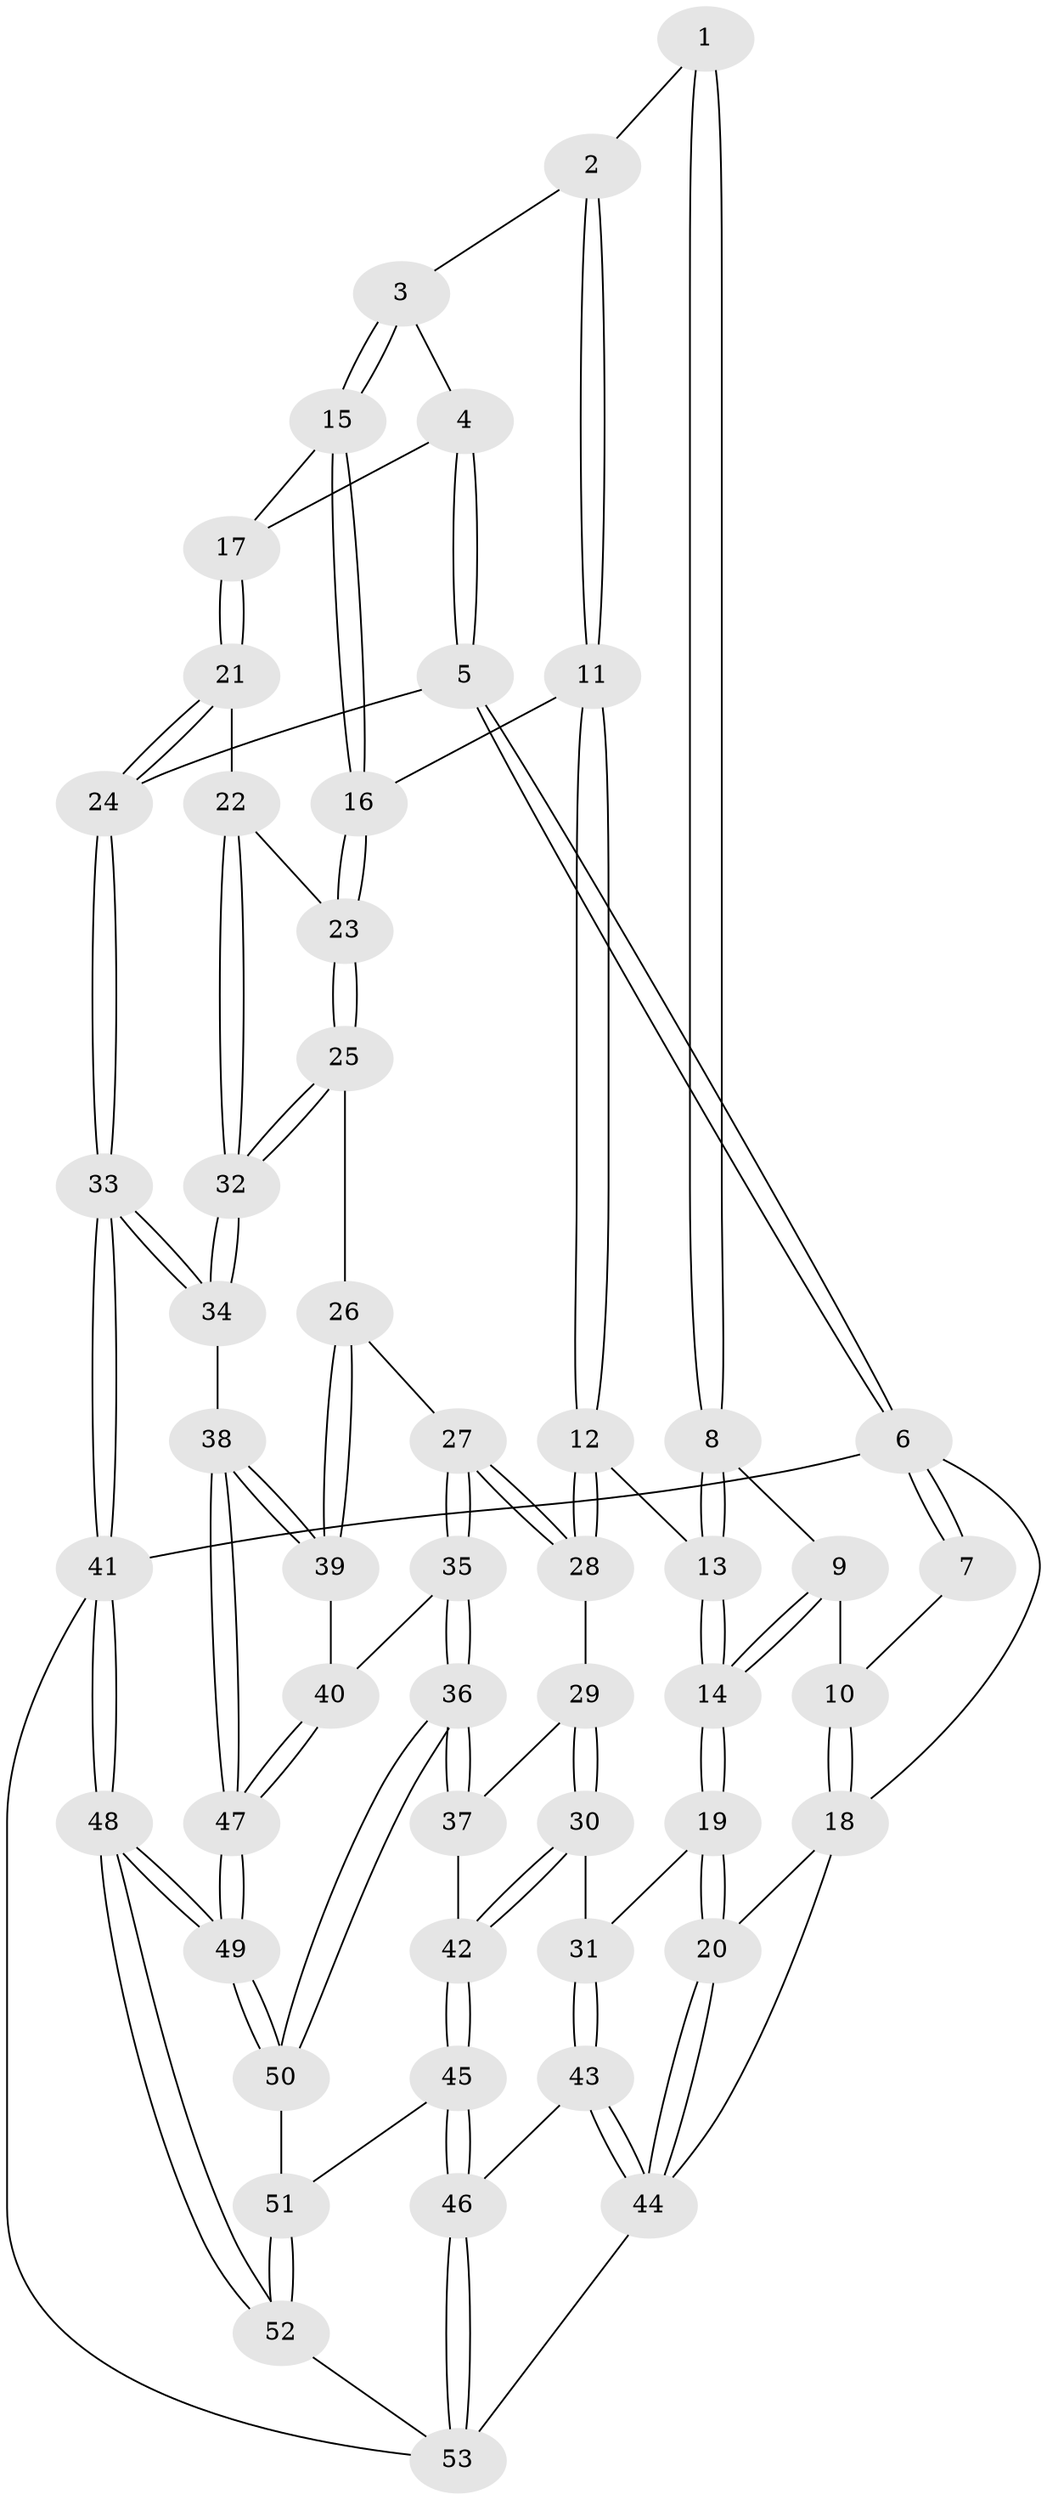 // Generated by graph-tools (version 1.1) at 2025/00/03/09/25 05:00:55]
// undirected, 53 vertices, 129 edges
graph export_dot {
graph [start="1"]
  node [color=gray90,style=filled];
  1 [pos="+0.6289405989616511+0"];
  2 [pos="+0.6674005854216416+0.04701897562859846"];
  3 [pos="+0.7915212089901174+0.14854986904290302"];
  4 [pos="+1+0.08472089066765627"];
  5 [pos="+1+0"];
  6 [pos="+1+0"];
  7 [pos="+0.6134535641993709+0"];
  8 [pos="+0.3884543059568501+0.22303600745512533"];
  9 [pos="+0.27339977570154006+0.17672067343936257"];
  10 [pos="+0+0"];
  11 [pos="+0.5546884659197849+0.38798590833930724"];
  12 [pos="+0.5194268765542411+0.40846064033748103"];
  13 [pos="+0.4138088247385434+0.3488320904086485"];
  14 [pos="+0.18627449828572018+0.4408908197599516"];
  15 [pos="+0.8211756354660203+0.24394060515475288"];
  16 [pos="+0.6992848903311917+0.41016178182052065"];
  17 [pos="+0.9094750178492588+0.3259444386327017"];
  18 [pos="+0+0"];
  19 [pos="+0.13492294363068177+0.48183466566627453"];
  20 [pos="+0+0.4742268828070876"];
  21 [pos="+0.9836302018025148+0.40958689150177735"];
  22 [pos="+0.9007801466514764+0.4838015167699746"];
  23 [pos="+0.7407671909943907+0.46695476055527474"];
  24 [pos="+1+0.416422624949022"];
  25 [pos="+0.7139371523002258+0.5461631757561111"];
  26 [pos="+0.6615187090930167+0.6053270409378979"];
  27 [pos="+0.6301904469592022+0.6054158973310814"];
  28 [pos="+0.5108086754372092+0.49457139125517546"];
  29 [pos="+0.4989879133267398+0.5067158168354872"];
  30 [pos="+0.32630977327585686+0.618149629764601"];
  31 [pos="+0.2920552969694107+0.6151648130182722"];
  32 [pos="+0.8723503379038577+0.6261809906511548"];
  33 [pos="+1+1"];
  34 [pos="+0.8732747642428703+0.64159627749505"];
  35 [pos="+0.5649781314374961+0.7169520650996092"];
  36 [pos="+0.5613973924792475+0.7194287459031923"];
  37 [pos="+0.5040913289992607+0.6970373459584632"];
  38 [pos="+0.763312279663169+0.6928020596595426"];
  39 [pos="+0.701677955370193+0.6479585099674726"];
  40 [pos="+0.6473557925355958+0.7428954691351785"];
  41 [pos="+1+1"];
  42 [pos="+0.41250363527882444+0.7040306532611573"];
  43 [pos="+0.21816680548682435+0.8760530047796604"];
  44 [pos="+0+0.7856427609141674"];
  45 [pos="+0.4151875204033511+0.8333499002966396"];
  46 [pos="+0.24081258329882707+0.9007889463789307"];
  47 [pos="+0.7372033975294696+0.8158510888257348"];
  48 [pos="+0.9610138185301715+1"];
  49 [pos="+0.7453653806405784+0.882126082143264"];
  50 [pos="+0.5508763445209486+0.8231115644051299"];
  51 [pos="+0.49302113718201934+0.8667877266121902"];
  52 [pos="+0.5420110855193055+1"];
  53 [pos="+0.31493820120725935+1"];
  1 -- 2;
  1 -- 8;
  1 -- 8;
  2 -- 3;
  2 -- 11;
  2 -- 11;
  3 -- 4;
  3 -- 15;
  3 -- 15;
  4 -- 5;
  4 -- 5;
  4 -- 17;
  5 -- 6;
  5 -- 6;
  5 -- 24;
  6 -- 7;
  6 -- 7;
  6 -- 18;
  6 -- 41;
  7 -- 10;
  8 -- 9;
  8 -- 13;
  8 -- 13;
  9 -- 10;
  9 -- 14;
  9 -- 14;
  10 -- 18;
  10 -- 18;
  11 -- 12;
  11 -- 12;
  11 -- 16;
  12 -- 13;
  12 -- 28;
  12 -- 28;
  13 -- 14;
  13 -- 14;
  14 -- 19;
  14 -- 19;
  15 -- 16;
  15 -- 16;
  15 -- 17;
  16 -- 23;
  16 -- 23;
  17 -- 21;
  17 -- 21;
  18 -- 20;
  18 -- 44;
  19 -- 20;
  19 -- 20;
  19 -- 31;
  20 -- 44;
  20 -- 44;
  21 -- 22;
  21 -- 24;
  21 -- 24;
  22 -- 23;
  22 -- 32;
  22 -- 32;
  23 -- 25;
  23 -- 25;
  24 -- 33;
  24 -- 33;
  25 -- 26;
  25 -- 32;
  25 -- 32;
  26 -- 27;
  26 -- 39;
  26 -- 39;
  27 -- 28;
  27 -- 28;
  27 -- 35;
  27 -- 35;
  28 -- 29;
  29 -- 30;
  29 -- 30;
  29 -- 37;
  30 -- 31;
  30 -- 42;
  30 -- 42;
  31 -- 43;
  31 -- 43;
  32 -- 34;
  32 -- 34;
  33 -- 34;
  33 -- 34;
  33 -- 41;
  33 -- 41;
  34 -- 38;
  35 -- 36;
  35 -- 36;
  35 -- 40;
  36 -- 37;
  36 -- 37;
  36 -- 50;
  36 -- 50;
  37 -- 42;
  38 -- 39;
  38 -- 39;
  38 -- 47;
  38 -- 47;
  39 -- 40;
  40 -- 47;
  40 -- 47;
  41 -- 48;
  41 -- 48;
  41 -- 53;
  42 -- 45;
  42 -- 45;
  43 -- 44;
  43 -- 44;
  43 -- 46;
  44 -- 53;
  45 -- 46;
  45 -- 46;
  45 -- 51;
  46 -- 53;
  46 -- 53;
  47 -- 49;
  47 -- 49;
  48 -- 49;
  48 -- 49;
  48 -- 52;
  48 -- 52;
  49 -- 50;
  49 -- 50;
  50 -- 51;
  51 -- 52;
  51 -- 52;
  52 -- 53;
}
